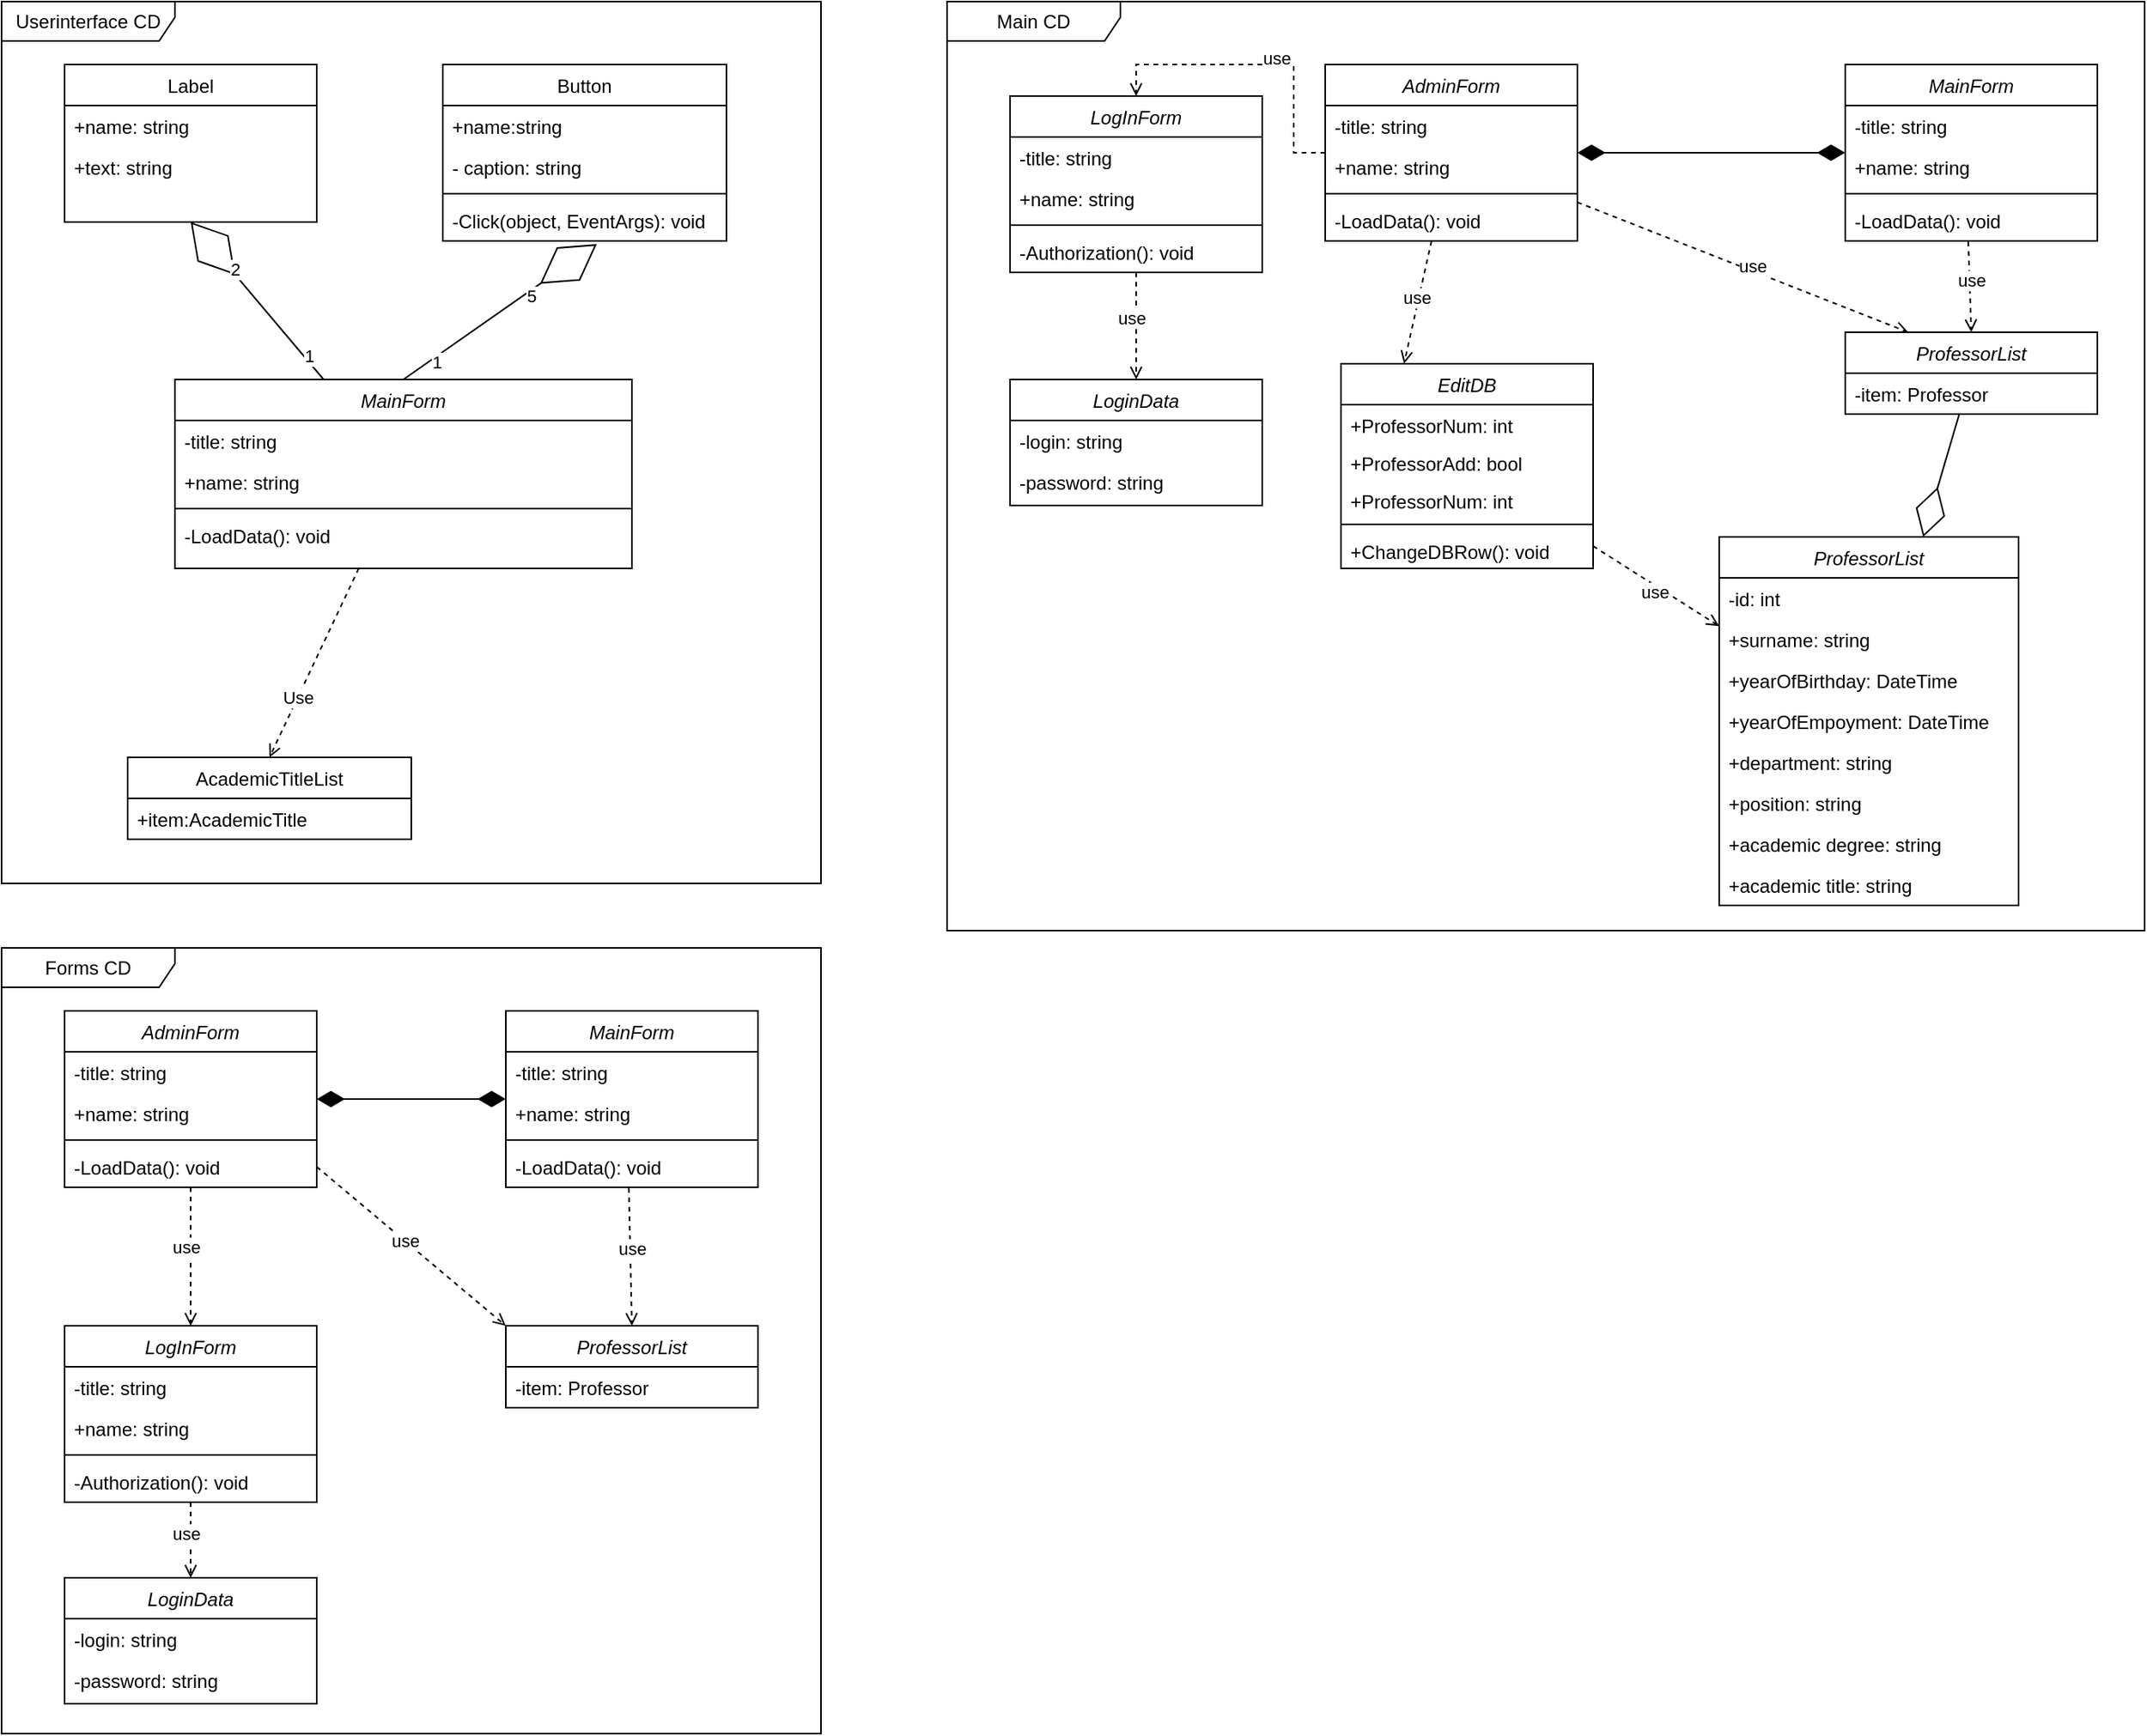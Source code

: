 <mxfile version="24.4.9" type="github">
  <diagram id="C5RBs43oDa-KdzZeNtuy" name="Page-1">
    <mxGraphModel dx="1487" dy="705" grid="1" gridSize="10" guides="1" tooltips="1" connect="1" arrows="1" fold="1" page="1" pageScale="1" pageWidth="827" pageHeight="1169" math="0" shadow="0">
      <root>
        <mxCell id="WIyWlLk6GJQsqaUBKTNV-0" />
        <mxCell id="WIyWlLk6GJQsqaUBKTNV-1" parent="WIyWlLk6GJQsqaUBKTNV-0" />
        <mxCell id="ZIT84KSmuLLEBC0kwbN_-9" style="rounded=0;orthogonalLoop=1;jettySize=auto;html=1;entryX=0.5;entryY=0;entryDx=0;entryDy=0;dashed=1;endArrow=open;endFill=0;" edge="1" parent="WIyWlLk6GJQsqaUBKTNV-1" source="zkfFHV4jXpPFQw0GAbJ--0" target="ZIT84KSmuLLEBC0kwbN_-2">
          <mxGeometry relative="1" as="geometry" />
        </mxCell>
        <mxCell id="ZIT84KSmuLLEBC0kwbN_-10" value="Use" style="edgeLabel;html=1;align=center;verticalAlign=middle;resizable=0;points=[];" vertex="1" connectable="0" parent="ZIT84KSmuLLEBC0kwbN_-9">
          <mxGeometry x="0.359" relative="1" as="geometry">
            <mxPoint as="offset" />
          </mxGeometry>
        </mxCell>
        <mxCell id="ZIT84KSmuLLEBC0kwbN_-11" style="rounded=0;orthogonalLoop=1;jettySize=auto;html=1;entryX=0.5;entryY=1;entryDx=0;entryDy=0;endArrow=diamondThin;endFill=0;strokeWidth=1;strokeColor=default;curved=0;startSize=10;endSize=41;" edge="1" parent="WIyWlLk6GJQsqaUBKTNV-1" source="zkfFHV4jXpPFQw0GAbJ--0" target="zkfFHV4jXpPFQw0GAbJ--6">
          <mxGeometry relative="1" as="geometry" />
        </mxCell>
        <mxCell id="ZIT84KSmuLLEBC0kwbN_-13" value="2" style="edgeLabel;html=1;align=center;verticalAlign=middle;resizable=0;points=[];" vertex="1" connectable="0" parent="ZIT84KSmuLLEBC0kwbN_-11">
          <mxGeometry x="0.387" y="-2" relative="1" as="geometry">
            <mxPoint as="offset" />
          </mxGeometry>
        </mxCell>
        <mxCell id="ZIT84KSmuLLEBC0kwbN_-14" value="1" style="edgeLabel;html=1;align=center;verticalAlign=middle;resizable=0;points=[];" vertex="1" connectable="0" parent="ZIT84KSmuLLEBC0kwbN_-11">
          <mxGeometry x="-0.728" y="-2" relative="1" as="geometry">
            <mxPoint as="offset" />
          </mxGeometry>
        </mxCell>
        <mxCell id="zkfFHV4jXpPFQw0GAbJ--0" value="MainForm" style="swimlane;fontStyle=2;align=center;verticalAlign=top;childLayout=stackLayout;horizontal=1;startSize=26;horizontalStack=0;resizeParent=1;resizeLast=0;collapsible=1;marginBottom=0;rounded=0;shadow=0;strokeWidth=1;" parent="WIyWlLk6GJQsqaUBKTNV-1" vertex="1">
          <mxGeometry x="150" y="280" width="290" height="120" as="geometry">
            <mxRectangle x="230" y="140" width="160" height="26" as="alternateBounds" />
          </mxGeometry>
        </mxCell>
        <mxCell id="zkfFHV4jXpPFQw0GAbJ--1" value="-title: string" style="text;align=left;verticalAlign=top;spacingLeft=4;spacingRight=4;overflow=hidden;rotatable=0;points=[[0,0.5],[1,0.5]];portConstraint=eastwest;" parent="zkfFHV4jXpPFQw0GAbJ--0" vertex="1">
          <mxGeometry y="26" width="290" height="26" as="geometry" />
        </mxCell>
        <mxCell id="zkfFHV4jXpPFQw0GAbJ--2" value="+name: string" style="text;align=left;verticalAlign=top;spacingLeft=4;spacingRight=4;overflow=hidden;rotatable=0;points=[[0,0.5],[1,0.5]];portConstraint=eastwest;rounded=0;shadow=0;html=0;" parent="zkfFHV4jXpPFQw0GAbJ--0" vertex="1">
          <mxGeometry y="52" width="290" height="26" as="geometry" />
        </mxCell>
        <mxCell id="zkfFHV4jXpPFQw0GAbJ--4" value="" style="line;html=1;strokeWidth=1;align=left;verticalAlign=middle;spacingTop=-1;spacingLeft=3;spacingRight=3;rotatable=0;labelPosition=right;points=[];portConstraint=eastwest;" parent="zkfFHV4jXpPFQw0GAbJ--0" vertex="1">
          <mxGeometry y="78" width="290" height="8" as="geometry" />
        </mxCell>
        <mxCell id="zkfFHV4jXpPFQw0GAbJ--5" value="-LoadData(): void" style="text;align=left;verticalAlign=top;spacingLeft=4;spacingRight=4;overflow=hidden;rotatable=0;points=[[0,0.5],[1,0.5]];portConstraint=eastwest;" parent="zkfFHV4jXpPFQw0GAbJ--0" vertex="1">
          <mxGeometry y="86" width="290" height="26" as="geometry" />
        </mxCell>
        <mxCell id="zkfFHV4jXpPFQw0GAbJ--6" value="Label" style="swimlane;fontStyle=0;align=center;verticalAlign=top;childLayout=stackLayout;horizontal=1;startSize=26;horizontalStack=0;resizeParent=1;resizeLast=0;collapsible=1;marginBottom=0;rounded=0;shadow=0;strokeWidth=1;" parent="WIyWlLk6GJQsqaUBKTNV-1" vertex="1">
          <mxGeometry x="80" y="80" width="160" height="100" as="geometry">
            <mxRectangle x="130" y="380" width="160" height="26" as="alternateBounds" />
          </mxGeometry>
        </mxCell>
        <mxCell id="zkfFHV4jXpPFQw0GAbJ--7" value="+name: string" style="text;align=left;verticalAlign=top;spacingLeft=4;spacingRight=4;overflow=hidden;rotatable=0;points=[[0,0.5],[1,0.5]];portConstraint=eastwest;" parent="zkfFHV4jXpPFQw0GAbJ--6" vertex="1">
          <mxGeometry y="26" width="160" height="26" as="geometry" />
        </mxCell>
        <mxCell id="zkfFHV4jXpPFQw0GAbJ--8" value="+text: string" style="text;align=left;verticalAlign=top;spacingLeft=4;spacingRight=4;overflow=hidden;rotatable=0;points=[[0,0.5],[1,0.5]];portConstraint=eastwest;rounded=0;shadow=0;html=0;" parent="zkfFHV4jXpPFQw0GAbJ--6" vertex="1">
          <mxGeometry y="52" width="160" height="26" as="geometry" />
        </mxCell>
        <mxCell id="zkfFHV4jXpPFQw0GAbJ--13" value="Button" style="swimlane;fontStyle=0;align=center;verticalAlign=top;childLayout=stackLayout;horizontal=1;startSize=26;horizontalStack=0;resizeParent=1;resizeLast=0;collapsible=1;marginBottom=0;rounded=0;shadow=0;strokeWidth=1;" parent="WIyWlLk6GJQsqaUBKTNV-1" vertex="1">
          <mxGeometry x="320" y="80" width="180" height="112" as="geometry">
            <mxRectangle x="340" y="380" width="170" height="26" as="alternateBounds" />
          </mxGeometry>
        </mxCell>
        <mxCell id="zkfFHV4jXpPFQw0GAbJ--14" value="+name:string" style="text;align=left;verticalAlign=top;spacingLeft=4;spacingRight=4;overflow=hidden;rotatable=0;points=[[0,0.5],[1,0.5]];portConstraint=eastwest;" parent="zkfFHV4jXpPFQw0GAbJ--13" vertex="1">
          <mxGeometry y="26" width="180" height="26" as="geometry" />
        </mxCell>
        <mxCell id="ZIT84KSmuLLEBC0kwbN_-0" value="- caption: string" style="text;align=left;verticalAlign=top;spacingLeft=4;spacingRight=4;overflow=hidden;rotatable=0;points=[[0,0.5],[1,0.5]];portConstraint=eastwest;" vertex="1" parent="zkfFHV4jXpPFQw0GAbJ--13">
          <mxGeometry y="52" width="180" height="26" as="geometry" />
        </mxCell>
        <mxCell id="zkfFHV4jXpPFQw0GAbJ--15" value="" style="line;html=1;strokeWidth=1;align=left;verticalAlign=middle;spacingTop=-1;spacingLeft=3;spacingRight=3;rotatable=0;labelPosition=right;points=[];portConstraint=eastwest;" parent="zkfFHV4jXpPFQw0GAbJ--13" vertex="1">
          <mxGeometry y="78" width="180" height="8" as="geometry" />
        </mxCell>
        <mxCell id="ZIT84KSmuLLEBC0kwbN_-1" value="-Click(object, EventArgs): void" style="text;align=left;verticalAlign=top;spacingLeft=4;spacingRight=4;overflow=hidden;rotatable=0;points=[[0,0.5],[1,0.5]];portConstraint=eastwest;" vertex="1" parent="zkfFHV4jXpPFQw0GAbJ--13">
          <mxGeometry y="86" width="180" height="26" as="geometry" />
        </mxCell>
        <mxCell id="ZIT84KSmuLLEBC0kwbN_-2" value="AcademicTitleList" style="swimlane;fontStyle=0;align=center;verticalAlign=top;childLayout=stackLayout;horizontal=1;startSize=26;horizontalStack=0;resizeParent=1;resizeLast=0;collapsible=1;marginBottom=0;rounded=0;shadow=0;strokeWidth=1;" vertex="1" parent="WIyWlLk6GJQsqaUBKTNV-1">
          <mxGeometry x="120" y="520" width="180" height="52" as="geometry">
            <mxRectangle x="340" y="380" width="170" height="26" as="alternateBounds" />
          </mxGeometry>
        </mxCell>
        <mxCell id="ZIT84KSmuLLEBC0kwbN_-3" value="+item:AcademicTitle" style="text;align=left;verticalAlign=top;spacingLeft=4;spacingRight=4;overflow=hidden;rotatable=0;points=[[0,0.5],[1,0.5]];portConstraint=eastwest;" vertex="1" parent="ZIT84KSmuLLEBC0kwbN_-2">
          <mxGeometry y="26" width="180" height="26" as="geometry" />
        </mxCell>
        <mxCell id="ZIT84KSmuLLEBC0kwbN_-12" style="rounded=0;orthogonalLoop=1;jettySize=auto;html=1;entryX=0.543;entryY=1.077;entryDx=0;entryDy=0;endArrow=diamondThin;endFill=0;strokeWidth=1;strokeColor=default;curved=0;startSize=10;endSize=41;entryPerimeter=0;exitX=0.5;exitY=0;exitDx=0;exitDy=0;" edge="1" parent="WIyWlLk6GJQsqaUBKTNV-1" source="zkfFHV4jXpPFQw0GAbJ--0" target="ZIT84KSmuLLEBC0kwbN_-1">
          <mxGeometry relative="1" as="geometry">
            <mxPoint x="310" y="423" as="sourcePoint" />
            <mxPoint x="120" y="370" as="targetPoint" />
          </mxGeometry>
        </mxCell>
        <mxCell id="ZIT84KSmuLLEBC0kwbN_-15" value="5" style="edgeLabel;html=1;align=center;verticalAlign=middle;resizable=0;points=[];" vertex="1" connectable="0" parent="ZIT84KSmuLLEBC0kwbN_-12">
          <mxGeometry x="0.297" y="-3" relative="1" as="geometry">
            <mxPoint as="offset" />
          </mxGeometry>
        </mxCell>
        <mxCell id="ZIT84KSmuLLEBC0kwbN_-16" value="1" style="edgeLabel;html=1;align=center;verticalAlign=middle;resizable=0;points=[];" vertex="1" connectable="0" parent="ZIT84KSmuLLEBC0kwbN_-12">
          <mxGeometry x="-0.685" y="-3" relative="1" as="geometry">
            <mxPoint as="offset" />
          </mxGeometry>
        </mxCell>
        <mxCell id="ZIT84KSmuLLEBC0kwbN_-17" value="Userinterface CD" style="shape=umlFrame;whiteSpace=wrap;html=1;pointerEvents=0;width=110;height=25;" vertex="1" parent="WIyWlLk6GJQsqaUBKTNV-1">
          <mxGeometry x="40" y="40" width="520" height="560" as="geometry" />
        </mxCell>
        <mxCell id="ZIT84KSmuLLEBC0kwbN_-18" value="MainForm" style="swimlane;fontStyle=2;align=center;verticalAlign=top;childLayout=stackLayout;horizontal=1;startSize=26;horizontalStack=0;resizeParent=1;resizeLast=0;collapsible=1;marginBottom=0;rounded=0;shadow=0;strokeWidth=1;" vertex="1" parent="WIyWlLk6GJQsqaUBKTNV-1">
          <mxGeometry x="360" y="681" width="160" height="112" as="geometry">
            <mxRectangle x="230" y="140" width="160" height="26" as="alternateBounds" />
          </mxGeometry>
        </mxCell>
        <mxCell id="ZIT84KSmuLLEBC0kwbN_-19" value="-title: string" style="text;align=left;verticalAlign=top;spacingLeft=4;spacingRight=4;overflow=hidden;rotatable=0;points=[[0,0.5],[1,0.5]];portConstraint=eastwest;" vertex="1" parent="ZIT84KSmuLLEBC0kwbN_-18">
          <mxGeometry y="26" width="160" height="26" as="geometry" />
        </mxCell>
        <mxCell id="ZIT84KSmuLLEBC0kwbN_-20" value="+name: string" style="text;align=left;verticalAlign=top;spacingLeft=4;spacingRight=4;overflow=hidden;rotatable=0;points=[[0,0.5],[1,0.5]];portConstraint=eastwest;rounded=0;shadow=0;html=0;" vertex="1" parent="ZIT84KSmuLLEBC0kwbN_-18">
          <mxGeometry y="52" width="160" height="26" as="geometry" />
        </mxCell>
        <mxCell id="ZIT84KSmuLLEBC0kwbN_-22" value="" style="line;html=1;strokeWidth=1;align=left;verticalAlign=middle;spacingTop=-1;spacingLeft=3;spacingRight=3;rotatable=0;labelPosition=right;points=[];portConstraint=eastwest;" vertex="1" parent="ZIT84KSmuLLEBC0kwbN_-18">
          <mxGeometry y="78" width="160" height="8" as="geometry" />
        </mxCell>
        <mxCell id="ZIT84KSmuLLEBC0kwbN_-23" value="-LoadData(): void" style="text;align=left;verticalAlign=top;spacingLeft=4;spacingRight=4;overflow=hidden;rotatable=0;points=[[0,0.5],[1,0.5]];portConstraint=eastwest;" vertex="1" parent="ZIT84KSmuLLEBC0kwbN_-18">
          <mxGeometry y="86" width="160" height="26" as="geometry" />
        </mxCell>
        <mxCell id="ZIT84KSmuLLEBC0kwbN_-38" style="edgeStyle=orthogonalEdgeStyle;rounded=0;orthogonalLoop=1;jettySize=auto;html=1;entryX=0.5;entryY=0;entryDx=0;entryDy=0;dashed=1;endArrow=open;endFill=0;" edge="1" parent="WIyWlLk6GJQsqaUBKTNV-1" source="ZIT84KSmuLLEBC0kwbN_-25" target="ZIT84KSmuLLEBC0kwbN_-33">
          <mxGeometry relative="1" as="geometry" />
        </mxCell>
        <mxCell id="ZIT84KSmuLLEBC0kwbN_-39" value="use" style="edgeLabel;html=1;align=center;verticalAlign=middle;resizable=0;points=[];" vertex="1" connectable="0" parent="ZIT84KSmuLLEBC0kwbN_-38">
          <mxGeometry x="-0.117" y="-3" relative="1" as="geometry">
            <mxPoint y="-1" as="offset" />
          </mxGeometry>
        </mxCell>
        <mxCell id="ZIT84KSmuLLEBC0kwbN_-25" value="LogInForm" style="swimlane;fontStyle=2;align=center;verticalAlign=top;childLayout=stackLayout;horizontal=1;startSize=26;horizontalStack=0;resizeParent=1;resizeLast=0;collapsible=1;marginBottom=0;rounded=0;shadow=0;strokeWidth=1;" vertex="1" parent="WIyWlLk6GJQsqaUBKTNV-1">
          <mxGeometry x="80" y="881" width="160" height="112" as="geometry">
            <mxRectangle x="230" y="140" width="160" height="26" as="alternateBounds" />
          </mxGeometry>
        </mxCell>
        <mxCell id="ZIT84KSmuLLEBC0kwbN_-26" value="-title: string" style="text;align=left;verticalAlign=top;spacingLeft=4;spacingRight=4;overflow=hidden;rotatable=0;points=[[0,0.5],[1,0.5]];portConstraint=eastwest;" vertex="1" parent="ZIT84KSmuLLEBC0kwbN_-25">
          <mxGeometry y="26" width="160" height="26" as="geometry" />
        </mxCell>
        <mxCell id="ZIT84KSmuLLEBC0kwbN_-27" value="+name: string" style="text;align=left;verticalAlign=top;spacingLeft=4;spacingRight=4;overflow=hidden;rotatable=0;points=[[0,0.5],[1,0.5]];portConstraint=eastwest;rounded=0;shadow=0;html=0;" vertex="1" parent="ZIT84KSmuLLEBC0kwbN_-25">
          <mxGeometry y="52" width="160" height="26" as="geometry" />
        </mxCell>
        <mxCell id="ZIT84KSmuLLEBC0kwbN_-29" value="" style="line;html=1;strokeWidth=1;align=left;verticalAlign=middle;spacingTop=-1;spacingLeft=3;spacingRight=3;rotatable=0;labelPosition=right;points=[];portConstraint=eastwest;" vertex="1" parent="ZIT84KSmuLLEBC0kwbN_-25">
          <mxGeometry y="78" width="160" height="8" as="geometry" />
        </mxCell>
        <mxCell id="ZIT84KSmuLLEBC0kwbN_-31" value="-Authorization(): void" style="text;align=left;verticalAlign=top;spacingLeft=4;spacingRight=4;overflow=hidden;rotatable=0;points=[[0,0.5],[1,0.5]];portConstraint=eastwest;" vertex="1" parent="ZIT84KSmuLLEBC0kwbN_-25">
          <mxGeometry y="86" width="160" height="26" as="geometry" />
        </mxCell>
        <mxCell id="ZIT84KSmuLLEBC0kwbN_-33" value="LoginData" style="swimlane;fontStyle=2;align=center;verticalAlign=top;childLayout=stackLayout;horizontal=1;startSize=26;horizontalStack=0;resizeParent=1;resizeLast=0;collapsible=1;marginBottom=0;rounded=0;shadow=0;strokeWidth=1;" vertex="1" parent="WIyWlLk6GJQsqaUBKTNV-1">
          <mxGeometry x="80" y="1041" width="160" height="80" as="geometry">
            <mxRectangle x="230" y="140" width="160" height="26" as="alternateBounds" />
          </mxGeometry>
        </mxCell>
        <mxCell id="ZIT84KSmuLLEBC0kwbN_-34" value="-login: string" style="text;align=left;verticalAlign=top;spacingLeft=4;spacingRight=4;overflow=hidden;rotatable=0;points=[[0,0.5],[1,0.5]];portConstraint=eastwest;" vertex="1" parent="ZIT84KSmuLLEBC0kwbN_-33">
          <mxGeometry y="26" width="160" height="26" as="geometry" />
        </mxCell>
        <mxCell id="ZIT84KSmuLLEBC0kwbN_-35" value="-password: string" style="text;align=left;verticalAlign=top;spacingLeft=4;spacingRight=4;overflow=hidden;rotatable=0;points=[[0,0.5],[1,0.5]];portConstraint=eastwest;rounded=0;shadow=0;html=0;" vertex="1" parent="ZIT84KSmuLLEBC0kwbN_-33">
          <mxGeometry y="52" width="160" height="26" as="geometry" />
        </mxCell>
        <mxCell id="ZIT84KSmuLLEBC0kwbN_-51" style="edgeStyle=orthogonalEdgeStyle;rounded=0;orthogonalLoop=1;jettySize=auto;html=1;entryX=0.5;entryY=0;entryDx=0;entryDy=0;dashed=1;endArrow=open;endFill=0;" edge="1" parent="WIyWlLk6GJQsqaUBKTNV-1" source="ZIT84KSmuLLEBC0kwbN_-44" target="ZIT84KSmuLLEBC0kwbN_-25">
          <mxGeometry relative="1" as="geometry" />
        </mxCell>
        <mxCell id="ZIT84KSmuLLEBC0kwbN_-52" value="use" style="edgeLabel;html=1;align=center;verticalAlign=middle;resizable=0;points=[];" vertex="1" connectable="0" parent="ZIT84KSmuLLEBC0kwbN_-51">
          <mxGeometry x="-0.109" y="-3" relative="1" as="geometry">
            <mxPoint y="-1" as="offset" />
          </mxGeometry>
        </mxCell>
        <mxCell id="ZIT84KSmuLLEBC0kwbN_-53" style="edgeStyle=orthogonalEdgeStyle;rounded=0;orthogonalLoop=1;jettySize=auto;html=1;endArrow=diamondThin;endFill=1;startArrow=diamondThin;startFill=1;endSize=15;startSize=15;" edge="1" parent="WIyWlLk6GJQsqaUBKTNV-1" source="ZIT84KSmuLLEBC0kwbN_-44" target="ZIT84KSmuLLEBC0kwbN_-18">
          <mxGeometry relative="1" as="geometry" />
        </mxCell>
        <mxCell id="ZIT84KSmuLLEBC0kwbN_-44" value="AdminForm" style="swimlane;fontStyle=2;align=center;verticalAlign=top;childLayout=stackLayout;horizontal=1;startSize=26;horizontalStack=0;resizeParent=1;resizeLast=0;collapsible=1;marginBottom=0;rounded=0;shadow=0;strokeWidth=1;" vertex="1" parent="WIyWlLk6GJQsqaUBKTNV-1">
          <mxGeometry x="80" y="681" width="160" height="112" as="geometry">
            <mxRectangle x="230" y="140" width="160" height="26" as="alternateBounds" />
          </mxGeometry>
        </mxCell>
        <mxCell id="ZIT84KSmuLLEBC0kwbN_-45" value="-title: string" style="text;align=left;verticalAlign=top;spacingLeft=4;spacingRight=4;overflow=hidden;rotatable=0;points=[[0,0.5],[1,0.5]];portConstraint=eastwest;" vertex="1" parent="ZIT84KSmuLLEBC0kwbN_-44">
          <mxGeometry y="26" width="160" height="26" as="geometry" />
        </mxCell>
        <mxCell id="ZIT84KSmuLLEBC0kwbN_-46" value="+name: string" style="text;align=left;verticalAlign=top;spacingLeft=4;spacingRight=4;overflow=hidden;rotatable=0;points=[[0,0.5],[1,0.5]];portConstraint=eastwest;rounded=0;shadow=0;html=0;" vertex="1" parent="ZIT84KSmuLLEBC0kwbN_-44">
          <mxGeometry y="52" width="160" height="26" as="geometry" />
        </mxCell>
        <mxCell id="ZIT84KSmuLLEBC0kwbN_-47" value="" style="line;html=1;strokeWidth=1;align=left;verticalAlign=middle;spacingTop=-1;spacingLeft=3;spacingRight=3;rotatable=0;labelPosition=right;points=[];portConstraint=eastwest;" vertex="1" parent="ZIT84KSmuLLEBC0kwbN_-44">
          <mxGeometry y="78" width="160" height="8" as="geometry" />
        </mxCell>
        <mxCell id="ZIT84KSmuLLEBC0kwbN_-49" value="-LoadData(): void" style="text;align=left;verticalAlign=top;spacingLeft=4;spacingRight=4;overflow=hidden;rotatable=0;points=[[0,0.5],[1,0.5]];portConstraint=eastwest;" vertex="1" parent="ZIT84KSmuLLEBC0kwbN_-44">
          <mxGeometry y="86" width="160" height="26" as="geometry" />
        </mxCell>
        <mxCell id="ZIT84KSmuLLEBC0kwbN_-54" value="ProfessorList" style="swimlane;fontStyle=2;align=center;verticalAlign=top;childLayout=stackLayout;horizontal=1;startSize=26;horizontalStack=0;resizeParent=1;resizeLast=0;collapsible=1;marginBottom=0;rounded=0;shadow=0;strokeWidth=1;" vertex="1" parent="WIyWlLk6GJQsqaUBKTNV-1">
          <mxGeometry x="360" y="881" width="160" height="52" as="geometry">
            <mxRectangle x="230" y="140" width="160" height="26" as="alternateBounds" />
          </mxGeometry>
        </mxCell>
        <mxCell id="ZIT84KSmuLLEBC0kwbN_-55" value="-item: Professor" style="text;align=left;verticalAlign=top;spacingLeft=4;spacingRight=4;overflow=hidden;rotatable=0;points=[[0,0.5],[1,0.5]];portConstraint=eastwest;" vertex="1" parent="ZIT84KSmuLLEBC0kwbN_-54">
          <mxGeometry y="26" width="160" height="26" as="geometry" />
        </mxCell>
        <mxCell id="ZIT84KSmuLLEBC0kwbN_-59" style="rounded=0;orthogonalLoop=1;jettySize=auto;html=1;entryX=0;entryY=0;entryDx=0;entryDy=0;dashed=1;endArrow=open;endFill=0;exitX=1;exitY=0.5;exitDx=0;exitDy=0;" edge="1" parent="WIyWlLk6GJQsqaUBKTNV-1" source="ZIT84KSmuLLEBC0kwbN_-49" target="ZIT84KSmuLLEBC0kwbN_-54">
          <mxGeometry relative="1" as="geometry">
            <mxPoint x="294.33" y="803" as="sourcePoint" />
            <mxPoint x="294.33" y="891" as="targetPoint" />
          </mxGeometry>
        </mxCell>
        <mxCell id="ZIT84KSmuLLEBC0kwbN_-60" value="use" style="edgeLabel;html=1;align=center;verticalAlign=middle;resizable=0;points=[];" vertex="1" connectable="0" parent="ZIT84KSmuLLEBC0kwbN_-59">
          <mxGeometry x="-0.109" y="-3" relative="1" as="geometry">
            <mxPoint x="4" y="-1" as="offset" />
          </mxGeometry>
        </mxCell>
        <mxCell id="ZIT84KSmuLLEBC0kwbN_-61" style="rounded=0;orthogonalLoop=1;jettySize=auto;html=1;entryX=0.5;entryY=0;entryDx=0;entryDy=0;dashed=1;endArrow=open;endFill=0;exitX=0.488;exitY=1.021;exitDx=0;exitDy=0;exitPerimeter=0;" edge="1" parent="WIyWlLk6GJQsqaUBKTNV-1" source="ZIT84KSmuLLEBC0kwbN_-23" target="ZIT84KSmuLLEBC0kwbN_-54">
          <mxGeometry relative="1" as="geometry">
            <mxPoint x="300" y="780" as="sourcePoint" />
            <mxPoint x="420" y="881" as="targetPoint" />
          </mxGeometry>
        </mxCell>
        <mxCell id="ZIT84KSmuLLEBC0kwbN_-62" value="use" style="edgeLabel;html=1;align=center;verticalAlign=middle;resizable=0;points=[];" vertex="1" connectable="0" parent="ZIT84KSmuLLEBC0kwbN_-61">
          <mxGeometry x="-0.109" y="-3" relative="1" as="geometry">
            <mxPoint x="4" y="-1" as="offset" />
          </mxGeometry>
        </mxCell>
        <mxCell id="ZIT84KSmuLLEBC0kwbN_-63" value="Forms CD" style="shape=umlFrame;whiteSpace=wrap;html=1;pointerEvents=0;width=110;height=25;" vertex="1" parent="WIyWlLk6GJQsqaUBKTNV-1">
          <mxGeometry x="40" y="641" width="520" height="499" as="geometry" />
        </mxCell>
        <mxCell id="ZIT84KSmuLLEBC0kwbN_-64" value="Main CD" style="shape=umlFrame;whiteSpace=wrap;html=1;pointerEvents=0;width=110;height=25;" vertex="1" parent="WIyWlLk6GJQsqaUBKTNV-1">
          <mxGeometry x="640" y="40" width="760" height="590" as="geometry" />
        </mxCell>
        <mxCell id="ZIT84KSmuLLEBC0kwbN_-70" value="MainForm" style="swimlane;fontStyle=2;align=center;verticalAlign=top;childLayout=stackLayout;horizontal=1;startSize=26;horizontalStack=0;resizeParent=1;resizeLast=0;collapsible=1;marginBottom=0;rounded=0;shadow=0;strokeWidth=1;" vertex="1" parent="WIyWlLk6GJQsqaUBKTNV-1">
          <mxGeometry x="1210" y="80" width="160" height="112" as="geometry">
            <mxRectangle x="230" y="140" width="160" height="26" as="alternateBounds" />
          </mxGeometry>
        </mxCell>
        <mxCell id="ZIT84KSmuLLEBC0kwbN_-71" value="-title: string" style="text;align=left;verticalAlign=top;spacingLeft=4;spacingRight=4;overflow=hidden;rotatable=0;points=[[0,0.5],[1,0.5]];portConstraint=eastwest;" vertex="1" parent="ZIT84KSmuLLEBC0kwbN_-70">
          <mxGeometry y="26" width="160" height="26" as="geometry" />
        </mxCell>
        <mxCell id="ZIT84KSmuLLEBC0kwbN_-72" value="+name: string" style="text;align=left;verticalAlign=top;spacingLeft=4;spacingRight=4;overflow=hidden;rotatable=0;points=[[0,0.5],[1,0.5]];portConstraint=eastwest;rounded=0;shadow=0;html=0;" vertex="1" parent="ZIT84KSmuLLEBC0kwbN_-70">
          <mxGeometry y="52" width="160" height="26" as="geometry" />
        </mxCell>
        <mxCell id="ZIT84KSmuLLEBC0kwbN_-73" value="" style="line;html=1;strokeWidth=1;align=left;verticalAlign=middle;spacingTop=-1;spacingLeft=3;spacingRight=3;rotatable=0;labelPosition=right;points=[];portConstraint=eastwest;" vertex="1" parent="ZIT84KSmuLLEBC0kwbN_-70">
          <mxGeometry y="78" width="160" height="8" as="geometry" />
        </mxCell>
        <mxCell id="ZIT84KSmuLLEBC0kwbN_-74" value="-LoadData(): void" style="text;align=left;verticalAlign=top;spacingLeft=4;spacingRight=4;overflow=hidden;rotatable=0;points=[[0,0.5],[1,0.5]];portConstraint=eastwest;" vertex="1" parent="ZIT84KSmuLLEBC0kwbN_-70">
          <mxGeometry y="86" width="160" height="26" as="geometry" />
        </mxCell>
        <mxCell id="ZIT84KSmuLLEBC0kwbN_-75" style="edgeStyle=orthogonalEdgeStyle;rounded=0;orthogonalLoop=1;jettySize=auto;html=1;entryX=0.5;entryY=0;entryDx=0;entryDy=0;dashed=1;endArrow=open;endFill=0;" edge="1" parent="WIyWlLk6GJQsqaUBKTNV-1" source="ZIT84KSmuLLEBC0kwbN_-77" target="ZIT84KSmuLLEBC0kwbN_-82">
          <mxGeometry relative="1" as="geometry" />
        </mxCell>
        <mxCell id="ZIT84KSmuLLEBC0kwbN_-76" value="use" style="edgeLabel;html=1;align=center;verticalAlign=middle;resizable=0;points=[];" vertex="1" connectable="0" parent="ZIT84KSmuLLEBC0kwbN_-75">
          <mxGeometry x="-0.117" y="-3" relative="1" as="geometry">
            <mxPoint y="-1" as="offset" />
          </mxGeometry>
        </mxCell>
        <mxCell id="ZIT84KSmuLLEBC0kwbN_-77" value="LogInForm" style="swimlane;fontStyle=2;align=center;verticalAlign=top;childLayout=stackLayout;horizontal=1;startSize=26;horizontalStack=0;resizeParent=1;resizeLast=0;collapsible=1;marginBottom=0;rounded=0;shadow=0;strokeWidth=1;" vertex="1" parent="WIyWlLk6GJQsqaUBKTNV-1">
          <mxGeometry x="680" y="100" width="160" height="112" as="geometry">
            <mxRectangle x="230" y="140" width="160" height="26" as="alternateBounds" />
          </mxGeometry>
        </mxCell>
        <mxCell id="ZIT84KSmuLLEBC0kwbN_-78" value="-title: string" style="text;align=left;verticalAlign=top;spacingLeft=4;spacingRight=4;overflow=hidden;rotatable=0;points=[[0,0.5],[1,0.5]];portConstraint=eastwest;" vertex="1" parent="ZIT84KSmuLLEBC0kwbN_-77">
          <mxGeometry y="26" width="160" height="26" as="geometry" />
        </mxCell>
        <mxCell id="ZIT84KSmuLLEBC0kwbN_-79" value="+name: string" style="text;align=left;verticalAlign=top;spacingLeft=4;spacingRight=4;overflow=hidden;rotatable=0;points=[[0,0.5],[1,0.5]];portConstraint=eastwest;rounded=0;shadow=0;html=0;" vertex="1" parent="ZIT84KSmuLLEBC0kwbN_-77">
          <mxGeometry y="52" width="160" height="26" as="geometry" />
        </mxCell>
        <mxCell id="ZIT84KSmuLLEBC0kwbN_-80" value="" style="line;html=1;strokeWidth=1;align=left;verticalAlign=middle;spacingTop=-1;spacingLeft=3;spacingRight=3;rotatable=0;labelPosition=right;points=[];portConstraint=eastwest;" vertex="1" parent="ZIT84KSmuLLEBC0kwbN_-77">
          <mxGeometry y="78" width="160" height="8" as="geometry" />
        </mxCell>
        <mxCell id="ZIT84KSmuLLEBC0kwbN_-81" value="-Authorization(): void" style="text;align=left;verticalAlign=top;spacingLeft=4;spacingRight=4;overflow=hidden;rotatable=0;points=[[0,0.5],[1,0.5]];portConstraint=eastwest;" vertex="1" parent="ZIT84KSmuLLEBC0kwbN_-77">
          <mxGeometry y="86" width="160" height="26" as="geometry" />
        </mxCell>
        <mxCell id="ZIT84KSmuLLEBC0kwbN_-82" value="LoginData" style="swimlane;fontStyle=2;align=center;verticalAlign=top;childLayout=stackLayout;horizontal=1;startSize=26;horizontalStack=0;resizeParent=1;resizeLast=0;collapsible=1;marginBottom=0;rounded=0;shadow=0;strokeWidth=1;" vertex="1" parent="WIyWlLk6GJQsqaUBKTNV-1">
          <mxGeometry x="680" y="280" width="160" height="80" as="geometry">
            <mxRectangle x="230" y="140" width="160" height="26" as="alternateBounds" />
          </mxGeometry>
        </mxCell>
        <mxCell id="ZIT84KSmuLLEBC0kwbN_-83" value="-login: string" style="text;align=left;verticalAlign=top;spacingLeft=4;spacingRight=4;overflow=hidden;rotatable=0;points=[[0,0.5],[1,0.5]];portConstraint=eastwest;" vertex="1" parent="ZIT84KSmuLLEBC0kwbN_-82">
          <mxGeometry y="26" width="160" height="26" as="geometry" />
        </mxCell>
        <mxCell id="ZIT84KSmuLLEBC0kwbN_-84" value="-password: string" style="text;align=left;verticalAlign=top;spacingLeft=4;spacingRight=4;overflow=hidden;rotatable=0;points=[[0,0.5],[1,0.5]];portConstraint=eastwest;rounded=0;shadow=0;html=0;" vertex="1" parent="ZIT84KSmuLLEBC0kwbN_-82">
          <mxGeometry y="52" width="160" height="26" as="geometry" />
        </mxCell>
        <mxCell id="ZIT84KSmuLLEBC0kwbN_-85" style="edgeStyle=orthogonalEdgeStyle;rounded=0;orthogonalLoop=1;jettySize=auto;html=1;entryX=0.5;entryY=0;entryDx=0;entryDy=0;dashed=1;endArrow=open;endFill=0;" edge="1" parent="WIyWlLk6GJQsqaUBKTNV-1" source="ZIT84KSmuLLEBC0kwbN_-88" target="ZIT84KSmuLLEBC0kwbN_-77">
          <mxGeometry relative="1" as="geometry" />
        </mxCell>
        <mxCell id="ZIT84KSmuLLEBC0kwbN_-86" value="use" style="edgeLabel;html=1;align=center;verticalAlign=middle;resizable=0;points=[];" vertex="1" connectable="0" parent="ZIT84KSmuLLEBC0kwbN_-85">
          <mxGeometry x="-0.109" y="-3" relative="1" as="geometry">
            <mxPoint y="-1" as="offset" />
          </mxGeometry>
        </mxCell>
        <mxCell id="ZIT84KSmuLLEBC0kwbN_-87" style="edgeStyle=orthogonalEdgeStyle;rounded=0;orthogonalLoop=1;jettySize=auto;html=1;endArrow=diamondThin;endFill=1;startArrow=diamondThin;startFill=1;endSize=15;startSize=15;" edge="1" parent="WIyWlLk6GJQsqaUBKTNV-1" source="ZIT84KSmuLLEBC0kwbN_-88" target="ZIT84KSmuLLEBC0kwbN_-70">
          <mxGeometry relative="1" as="geometry" />
        </mxCell>
        <mxCell id="ZIT84KSmuLLEBC0kwbN_-115" style="rounded=0;orthogonalLoop=1;jettySize=auto;html=1;dashed=1;endArrow=open;endFill=0;entryX=0.25;entryY=0;entryDx=0;entryDy=0;" edge="1" parent="WIyWlLk6GJQsqaUBKTNV-1" source="ZIT84KSmuLLEBC0kwbN_-88" target="ZIT84KSmuLLEBC0kwbN_-109">
          <mxGeometry relative="1" as="geometry" />
        </mxCell>
        <mxCell id="ZIT84KSmuLLEBC0kwbN_-116" value="use" style="edgeLabel;html=1;align=center;verticalAlign=middle;resizable=0;points=[];" vertex="1" connectable="0" parent="ZIT84KSmuLLEBC0kwbN_-115">
          <mxGeometry x="-0.056" y="-2" relative="1" as="geometry">
            <mxPoint as="offset" />
          </mxGeometry>
        </mxCell>
        <mxCell id="ZIT84KSmuLLEBC0kwbN_-119" style="rounded=0;orthogonalLoop=1;jettySize=auto;html=1;entryX=0.25;entryY=0;entryDx=0;entryDy=0;dashed=1;endArrow=open;endFill=0;" edge="1" parent="WIyWlLk6GJQsqaUBKTNV-1" source="ZIT84KSmuLLEBC0kwbN_-88" target="ZIT84KSmuLLEBC0kwbN_-93">
          <mxGeometry relative="1" as="geometry" />
        </mxCell>
        <mxCell id="ZIT84KSmuLLEBC0kwbN_-120" value="use" style="edgeLabel;html=1;align=center;verticalAlign=middle;resizable=0;points=[];" vertex="1" connectable="0" parent="ZIT84KSmuLLEBC0kwbN_-119">
          <mxGeometry x="0.04" y="3" relative="1" as="geometry">
            <mxPoint as="offset" />
          </mxGeometry>
        </mxCell>
        <mxCell id="ZIT84KSmuLLEBC0kwbN_-88" value="AdminForm" style="swimlane;fontStyle=2;align=center;verticalAlign=top;childLayout=stackLayout;horizontal=1;startSize=26;horizontalStack=0;resizeParent=1;resizeLast=0;collapsible=1;marginBottom=0;rounded=0;shadow=0;strokeWidth=1;" vertex="1" parent="WIyWlLk6GJQsqaUBKTNV-1">
          <mxGeometry x="880" y="80" width="160" height="112" as="geometry">
            <mxRectangle x="230" y="140" width="160" height="26" as="alternateBounds" />
          </mxGeometry>
        </mxCell>
        <mxCell id="ZIT84KSmuLLEBC0kwbN_-89" value="-title: string" style="text;align=left;verticalAlign=top;spacingLeft=4;spacingRight=4;overflow=hidden;rotatable=0;points=[[0,0.5],[1,0.5]];portConstraint=eastwest;" vertex="1" parent="ZIT84KSmuLLEBC0kwbN_-88">
          <mxGeometry y="26" width="160" height="26" as="geometry" />
        </mxCell>
        <mxCell id="ZIT84KSmuLLEBC0kwbN_-90" value="+name: string" style="text;align=left;verticalAlign=top;spacingLeft=4;spacingRight=4;overflow=hidden;rotatable=0;points=[[0,0.5],[1,0.5]];portConstraint=eastwest;rounded=0;shadow=0;html=0;" vertex="1" parent="ZIT84KSmuLLEBC0kwbN_-88">
          <mxGeometry y="52" width="160" height="26" as="geometry" />
        </mxCell>
        <mxCell id="ZIT84KSmuLLEBC0kwbN_-91" value="" style="line;html=1;strokeWidth=1;align=left;verticalAlign=middle;spacingTop=-1;spacingLeft=3;spacingRight=3;rotatable=0;labelPosition=right;points=[];portConstraint=eastwest;" vertex="1" parent="ZIT84KSmuLLEBC0kwbN_-88">
          <mxGeometry y="78" width="160" height="8" as="geometry" />
        </mxCell>
        <mxCell id="ZIT84KSmuLLEBC0kwbN_-92" value="-LoadData(): void" style="text;align=left;verticalAlign=top;spacingLeft=4;spacingRight=4;overflow=hidden;rotatable=0;points=[[0,0.5],[1,0.5]];portConstraint=eastwest;" vertex="1" parent="ZIT84KSmuLLEBC0kwbN_-88">
          <mxGeometry y="86" width="160" height="26" as="geometry" />
        </mxCell>
        <mxCell id="ZIT84KSmuLLEBC0kwbN_-108" style="rounded=0;orthogonalLoop=1;jettySize=auto;html=1;endArrow=diamondThin;endFill=0;endSize=30;" edge="1" parent="WIyWlLk6GJQsqaUBKTNV-1" source="ZIT84KSmuLLEBC0kwbN_-93" target="ZIT84KSmuLLEBC0kwbN_-99">
          <mxGeometry relative="1" as="geometry" />
        </mxCell>
        <mxCell id="ZIT84KSmuLLEBC0kwbN_-93" value="ProfessorList" style="swimlane;fontStyle=2;align=center;verticalAlign=top;childLayout=stackLayout;horizontal=1;startSize=26;horizontalStack=0;resizeParent=1;resizeLast=0;collapsible=1;marginBottom=0;rounded=0;shadow=0;strokeWidth=1;" vertex="1" parent="WIyWlLk6GJQsqaUBKTNV-1">
          <mxGeometry x="1210" y="250" width="160" height="52" as="geometry">
            <mxRectangle x="230" y="140" width="160" height="26" as="alternateBounds" />
          </mxGeometry>
        </mxCell>
        <mxCell id="ZIT84KSmuLLEBC0kwbN_-94" value="-item: Professor" style="text;align=left;verticalAlign=top;spacingLeft=4;spacingRight=4;overflow=hidden;rotatable=0;points=[[0,0.5],[1,0.5]];portConstraint=eastwest;" vertex="1" parent="ZIT84KSmuLLEBC0kwbN_-93">
          <mxGeometry y="26" width="160" height="26" as="geometry" />
        </mxCell>
        <mxCell id="ZIT84KSmuLLEBC0kwbN_-97" style="rounded=0;orthogonalLoop=1;jettySize=auto;html=1;entryX=0.5;entryY=0;entryDx=0;entryDy=0;dashed=1;endArrow=open;endFill=0;exitX=0.488;exitY=1.021;exitDx=0;exitDy=0;exitPerimeter=0;" edge="1" parent="WIyWlLk6GJQsqaUBKTNV-1" source="ZIT84KSmuLLEBC0kwbN_-74" target="ZIT84KSmuLLEBC0kwbN_-93">
          <mxGeometry relative="1" as="geometry">
            <mxPoint x="870" y="219" as="sourcePoint" />
            <mxPoint x="990" y="320" as="targetPoint" />
          </mxGeometry>
        </mxCell>
        <mxCell id="ZIT84KSmuLLEBC0kwbN_-98" value="use" style="edgeLabel;html=1;align=center;verticalAlign=middle;resizable=0;points=[];" vertex="1" connectable="0" parent="ZIT84KSmuLLEBC0kwbN_-97">
          <mxGeometry x="-0.109" y="-3" relative="1" as="geometry">
            <mxPoint x="4" y="-1" as="offset" />
          </mxGeometry>
        </mxCell>
        <mxCell id="ZIT84KSmuLLEBC0kwbN_-99" value="ProfessorList" style="swimlane;fontStyle=2;align=center;verticalAlign=top;childLayout=stackLayout;horizontal=1;startSize=26;horizontalStack=0;resizeParent=1;resizeLast=0;collapsible=1;marginBottom=0;rounded=0;shadow=0;strokeWidth=1;" vertex="1" parent="WIyWlLk6GJQsqaUBKTNV-1">
          <mxGeometry x="1130" y="380" width="190" height="234" as="geometry">
            <mxRectangle x="230" y="140" width="160" height="26" as="alternateBounds" />
          </mxGeometry>
        </mxCell>
        <mxCell id="ZIT84KSmuLLEBC0kwbN_-100" value="-id: int" style="text;align=left;verticalAlign=top;spacingLeft=4;spacingRight=4;overflow=hidden;rotatable=0;points=[[0,0.5],[1,0.5]];portConstraint=eastwest;" vertex="1" parent="ZIT84KSmuLLEBC0kwbN_-99">
          <mxGeometry y="26" width="190" height="26" as="geometry" />
        </mxCell>
        <mxCell id="ZIT84KSmuLLEBC0kwbN_-101" value="+surname: string" style="text;align=left;verticalAlign=top;spacingLeft=4;spacingRight=4;overflow=hidden;rotatable=0;points=[[0,0.5],[1,0.5]];portConstraint=eastwest;" vertex="1" parent="ZIT84KSmuLLEBC0kwbN_-99">
          <mxGeometry y="52" width="190" height="26" as="geometry" />
        </mxCell>
        <mxCell id="ZIT84KSmuLLEBC0kwbN_-102" value="+yearOfBirthday: DateTime" style="text;align=left;verticalAlign=top;spacingLeft=4;spacingRight=4;overflow=hidden;rotatable=0;points=[[0,0.5],[1,0.5]];portConstraint=eastwest;" vertex="1" parent="ZIT84KSmuLLEBC0kwbN_-99">
          <mxGeometry y="78" width="190" height="26" as="geometry" />
        </mxCell>
        <mxCell id="ZIT84KSmuLLEBC0kwbN_-103" value="+yearOfEmpoyment: DateTime" style="text;align=left;verticalAlign=top;spacingLeft=4;spacingRight=4;overflow=hidden;rotatable=0;points=[[0,0.5],[1,0.5]];portConstraint=eastwest;" vertex="1" parent="ZIT84KSmuLLEBC0kwbN_-99">
          <mxGeometry y="104" width="190" height="26" as="geometry" />
        </mxCell>
        <mxCell id="ZIT84KSmuLLEBC0kwbN_-104" value="+department: string" style="text;align=left;verticalAlign=top;spacingLeft=4;spacingRight=4;overflow=hidden;rotatable=0;points=[[0,0.5],[1,0.5]];portConstraint=eastwest;" vertex="1" parent="ZIT84KSmuLLEBC0kwbN_-99">
          <mxGeometry y="130" width="190" height="26" as="geometry" />
        </mxCell>
        <mxCell id="ZIT84KSmuLLEBC0kwbN_-105" value="+position: string" style="text;align=left;verticalAlign=top;spacingLeft=4;spacingRight=4;overflow=hidden;rotatable=0;points=[[0,0.5],[1,0.5]];portConstraint=eastwest;" vertex="1" parent="ZIT84KSmuLLEBC0kwbN_-99">
          <mxGeometry y="156" width="190" height="26" as="geometry" />
        </mxCell>
        <mxCell id="ZIT84KSmuLLEBC0kwbN_-106" value="+academic degree: string" style="text;align=left;verticalAlign=top;spacingLeft=4;spacingRight=4;overflow=hidden;rotatable=0;points=[[0,0.5],[1,0.5]];portConstraint=eastwest;" vertex="1" parent="ZIT84KSmuLLEBC0kwbN_-99">
          <mxGeometry y="182" width="190" height="26" as="geometry" />
        </mxCell>
        <mxCell id="ZIT84KSmuLLEBC0kwbN_-107" value="+academic title: string" style="text;align=left;verticalAlign=top;spacingLeft=4;spacingRight=4;overflow=hidden;rotatable=0;points=[[0,0.5],[1,0.5]];portConstraint=eastwest;" vertex="1" parent="ZIT84KSmuLLEBC0kwbN_-99">
          <mxGeometry y="208" width="190" height="26" as="geometry" />
        </mxCell>
        <mxCell id="ZIT84KSmuLLEBC0kwbN_-117" style="rounded=0;orthogonalLoop=1;jettySize=auto;html=1;endArrow=open;endFill=0;dashed=1;" edge="1" parent="WIyWlLk6GJQsqaUBKTNV-1" source="ZIT84KSmuLLEBC0kwbN_-109" target="ZIT84KSmuLLEBC0kwbN_-99">
          <mxGeometry relative="1" as="geometry" />
        </mxCell>
        <mxCell id="ZIT84KSmuLLEBC0kwbN_-118" value="use" style="edgeLabel;html=1;align=center;verticalAlign=middle;resizable=0;points=[];" vertex="1" connectable="0" parent="ZIT84KSmuLLEBC0kwbN_-117">
          <mxGeometry x="0.01" y="-4" relative="1" as="geometry">
            <mxPoint as="offset" />
          </mxGeometry>
        </mxCell>
        <mxCell id="ZIT84KSmuLLEBC0kwbN_-109" value="EditDB" style="swimlane;fontStyle=2;align=center;verticalAlign=top;childLayout=stackLayout;horizontal=1;startSize=26;horizontalStack=0;resizeParent=1;resizeLast=0;collapsible=1;marginBottom=0;rounded=0;shadow=0;strokeWidth=1;" vertex="1" parent="WIyWlLk6GJQsqaUBKTNV-1">
          <mxGeometry x="890" y="270" width="160" height="130" as="geometry">
            <mxRectangle x="230" y="140" width="160" height="26" as="alternateBounds" />
          </mxGeometry>
        </mxCell>
        <mxCell id="ZIT84KSmuLLEBC0kwbN_-110" value="+ProfessorNum: int" style="text;align=left;verticalAlign=top;spacingLeft=4;spacingRight=4;overflow=hidden;rotatable=0;points=[[0,0.5],[1,0.5]];portConstraint=eastwest;" vertex="1" parent="ZIT84KSmuLLEBC0kwbN_-109">
          <mxGeometry y="26" width="160" height="24" as="geometry" />
        </mxCell>
        <mxCell id="ZIT84KSmuLLEBC0kwbN_-111" value="+ProfessorAdd: bool" style="text;align=left;verticalAlign=top;spacingLeft=4;spacingRight=4;overflow=hidden;rotatable=0;points=[[0,0.5],[1,0.5]];portConstraint=eastwest;" vertex="1" parent="ZIT84KSmuLLEBC0kwbN_-109">
          <mxGeometry y="50" width="160" height="24" as="geometry" />
        </mxCell>
        <mxCell id="ZIT84KSmuLLEBC0kwbN_-112" value="+ProfessorNum: int" style="text;align=left;verticalAlign=top;spacingLeft=4;spacingRight=4;overflow=hidden;rotatable=0;points=[[0,0.5],[1,0.5]];portConstraint=eastwest;" vertex="1" parent="ZIT84KSmuLLEBC0kwbN_-109">
          <mxGeometry y="74" width="160" height="24" as="geometry" />
        </mxCell>
        <mxCell id="ZIT84KSmuLLEBC0kwbN_-113" value="" style="line;html=1;strokeWidth=1;align=left;verticalAlign=middle;spacingTop=-1;spacingLeft=3;spacingRight=3;rotatable=0;labelPosition=right;points=[];portConstraint=eastwest;" vertex="1" parent="ZIT84KSmuLLEBC0kwbN_-109">
          <mxGeometry y="98" width="160" height="8" as="geometry" />
        </mxCell>
        <mxCell id="ZIT84KSmuLLEBC0kwbN_-114" value="+ChangeDBRow(): void" style="text;align=left;verticalAlign=top;spacingLeft=4;spacingRight=4;overflow=hidden;rotatable=0;points=[[0,0.5],[1,0.5]];portConstraint=eastwest;" vertex="1" parent="ZIT84KSmuLLEBC0kwbN_-109">
          <mxGeometry y="106" width="160" height="24" as="geometry" />
        </mxCell>
      </root>
    </mxGraphModel>
  </diagram>
</mxfile>
